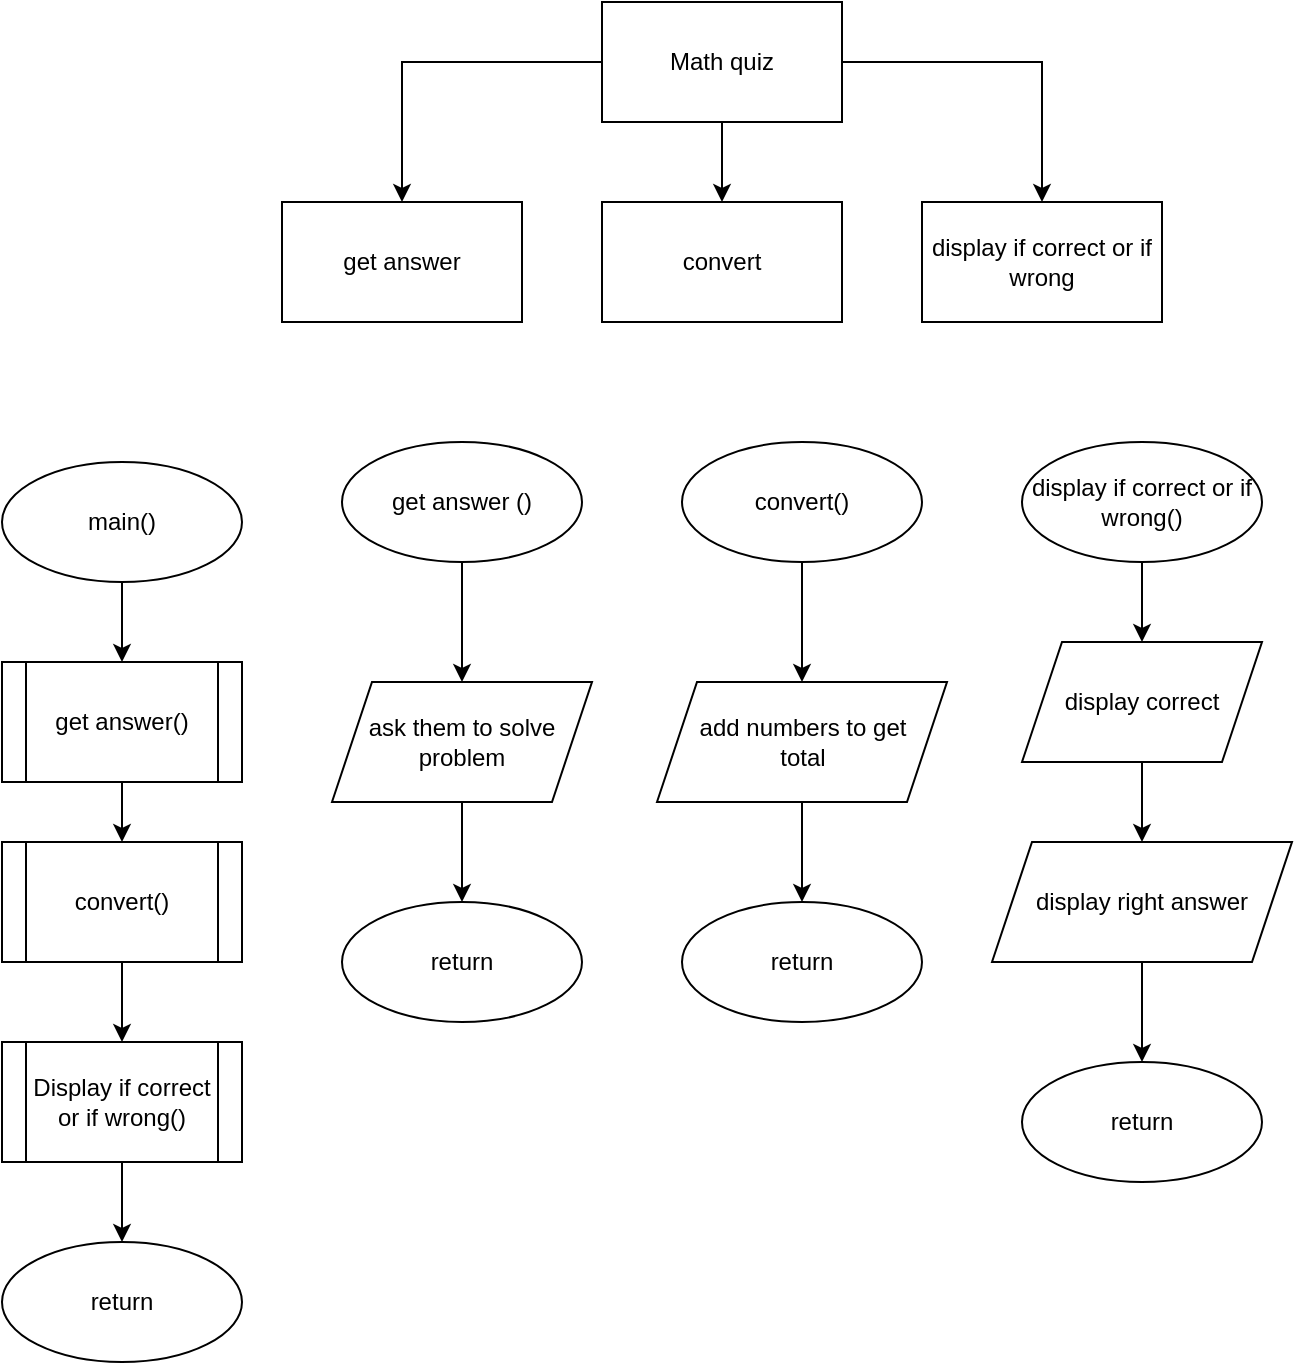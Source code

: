 <mxfile version="15.5.2" type="device"><diagram id="7MMuMZtT2O8BuFCQoTNz" name="Page-1"><mxGraphModel dx="2062" dy="1112" grid="1" gridSize="10" guides="1" tooltips="1" connect="1" arrows="1" fold="1" page="1" pageScale="1" pageWidth="850" pageHeight="1100" math="0" shadow="0"><root><mxCell id="0"/><mxCell id="1" parent="0"/><mxCell id="l43dm0TZYPf0ykbK-YY1-1" value="display if correct or if wrong" style="rounded=0;whiteSpace=wrap;html=1;" vertex="1" parent="1"><mxGeometry x="520" y="140" width="120" height="60" as="geometry"/></mxCell><mxCell id="l43dm0TZYPf0ykbK-YY1-2" value="convert" style="rounded=0;whiteSpace=wrap;html=1;" vertex="1" parent="1"><mxGeometry x="360" y="140" width="120" height="60" as="geometry"/></mxCell><mxCell id="l43dm0TZYPf0ykbK-YY1-3" value="get answer" style="rounded=0;whiteSpace=wrap;html=1;" vertex="1" parent="1"><mxGeometry x="200" y="140" width="120" height="60" as="geometry"/></mxCell><mxCell id="l43dm0TZYPf0ykbK-YY1-6" style="edgeStyle=orthogonalEdgeStyle;rounded=0;orthogonalLoop=1;jettySize=auto;html=1;exitX=0;exitY=0.5;exitDx=0;exitDy=0;entryX=0.5;entryY=0;entryDx=0;entryDy=0;" edge="1" parent="1" source="l43dm0TZYPf0ykbK-YY1-4" target="l43dm0TZYPf0ykbK-YY1-3"><mxGeometry relative="1" as="geometry"/></mxCell><mxCell id="l43dm0TZYPf0ykbK-YY1-7" value="" style="edgeStyle=orthogonalEdgeStyle;rounded=0;orthogonalLoop=1;jettySize=auto;html=1;" edge="1" parent="1" source="l43dm0TZYPf0ykbK-YY1-4" target="l43dm0TZYPf0ykbK-YY1-2"><mxGeometry relative="1" as="geometry"/></mxCell><mxCell id="l43dm0TZYPf0ykbK-YY1-8" style="edgeStyle=orthogonalEdgeStyle;rounded=0;orthogonalLoop=1;jettySize=auto;html=1;exitX=1;exitY=0.5;exitDx=0;exitDy=0;" edge="1" parent="1" source="l43dm0TZYPf0ykbK-YY1-4" target="l43dm0TZYPf0ykbK-YY1-1"><mxGeometry relative="1" as="geometry"/></mxCell><mxCell id="l43dm0TZYPf0ykbK-YY1-4" value="Math quiz" style="rounded=0;whiteSpace=wrap;html=1;" vertex="1" parent="1"><mxGeometry x="360" y="40" width="120" height="60" as="geometry"/></mxCell><mxCell id="l43dm0TZYPf0ykbK-YY1-14" value="" style="edgeStyle=orthogonalEdgeStyle;rounded=0;orthogonalLoop=1;jettySize=auto;html=1;" edge="1" parent="1" source="l43dm0TZYPf0ykbK-YY1-9" target="l43dm0TZYPf0ykbK-YY1-13"><mxGeometry relative="1" as="geometry"/></mxCell><mxCell id="l43dm0TZYPf0ykbK-YY1-9" value="main()" style="ellipse;whiteSpace=wrap;html=1;" vertex="1" parent="1"><mxGeometry x="60" y="270" width="120" height="60" as="geometry"/></mxCell><mxCell id="l43dm0TZYPf0ykbK-YY1-10" value="return" style="ellipse;whiteSpace=wrap;html=1;" vertex="1" parent="1"><mxGeometry x="60" y="660" width="120" height="60" as="geometry"/></mxCell><mxCell id="l43dm0TZYPf0ykbK-YY1-17" value="" style="edgeStyle=orthogonalEdgeStyle;rounded=0;orthogonalLoop=1;jettySize=auto;html=1;" edge="1" parent="1" source="l43dm0TZYPf0ykbK-YY1-11" target="l43dm0TZYPf0ykbK-YY1-10"><mxGeometry relative="1" as="geometry"/></mxCell><mxCell id="l43dm0TZYPf0ykbK-YY1-11" value="Display if correct or if wrong()" style="shape=process;whiteSpace=wrap;html=1;backgroundOutline=1;" vertex="1" parent="1"><mxGeometry x="60" y="560" width="120" height="60" as="geometry"/></mxCell><mxCell id="l43dm0TZYPf0ykbK-YY1-16" value="" style="edgeStyle=orthogonalEdgeStyle;rounded=0;orthogonalLoop=1;jettySize=auto;html=1;" edge="1" parent="1" source="l43dm0TZYPf0ykbK-YY1-12" target="l43dm0TZYPf0ykbK-YY1-11"><mxGeometry relative="1" as="geometry"/></mxCell><mxCell id="l43dm0TZYPf0ykbK-YY1-12" value="convert()" style="shape=process;whiteSpace=wrap;html=1;backgroundOutline=1;" vertex="1" parent="1"><mxGeometry x="60" y="460" width="120" height="60" as="geometry"/></mxCell><mxCell id="l43dm0TZYPf0ykbK-YY1-15" value="" style="edgeStyle=orthogonalEdgeStyle;rounded=0;orthogonalLoop=1;jettySize=auto;html=1;" edge="1" parent="1" source="l43dm0TZYPf0ykbK-YY1-13" target="l43dm0TZYPf0ykbK-YY1-12"><mxGeometry relative="1" as="geometry"/></mxCell><mxCell id="l43dm0TZYPf0ykbK-YY1-13" value="get answer()" style="shape=process;whiteSpace=wrap;html=1;backgroundOutline=1;" vertex="1" parent="1"><mxGeometry x="60" y="370" width="120" height="60" as="geometry"/></mxCell><mxCell id="l43dm0TZYPf0ykbK-YY1-19" value="return" style="ellipse;whiteSpace=wrap;html=1;" vertex="1" parent="1"><mxGeometry x="400" y="490" width="120" height="60" as="geometry"/></mxCell><mxCell id="l43dm0TZYPf0ykbK-YY1-20" value="return" style="ellipse;whiteSpace=wrap;html=1;" vertex="1" parent="1"><mxGeometry x="230" y="490" width="120" height="60" as="geometry"/></mxCell><mxCell id="l43dm0TZYPf0ykbK-YY1-28" value="" style="edgeStyle=orthogonalEdgeStyle;rounded=0;orthogonalLoop=1;jettySize=auto;html=1;" edge="1" parent="1" source="l43dm0TZYPf0ykbK-YY1-21" target="l43dm0TZYPf0ykbK-YY1-24"><mxGeometry relative="1" as="geometry"/></mxCell><mxCell id="l43dm0TZYPf0ykbK-YY1-21" value="display if correct or if wrong()" style="ellipse;whiteSpace=wrap;html=1;" vertex="1" parent="1"><mxGeometry x="570" y="260" width="120" height="60" as="geometry"/></mxCell><mxCell id="l43dm0TZYPf0ykbK-YY1-30" value="" style="edgeStyle=orthogonalEdgeStyle;rounded=0;orthogonalLoop=1;jettySize=auto;html=1;" edge="1" parent="1" source="l43dm0TZYPf0ykbK-YY1-22" target="l43dm0TZYPf0ykbK-YY1-25"><mxGeometry relative="1" as="geometry"/></mxCell><mxCell id="l43dm0TZYPf0ykbK-YY1-22" value="convert()" style="ellipse;whiteSpace=wrap;html=1;" vertex="1" parent="1"><mxGeometry x="400" y="260" width="120" height="60" as="geometry"/></mxCell><mxCell id="l43dm0TZYPf0ykbK-YY1-32" value="" style="edgeStyle=orthogonalEdgeStyle;rounded=0;orthogonalLoop=1;jettySize=auto;html=1;" edge="1" parent="1" source="l43dm0TZYPf0ykbK-YY1-23" target="l43dm0TZYPf0ykbK-YY1-26"><mxGeometry relative="1" as="geometry"/></mxCell><mxCell id="l43dm0TZYPf0ykbK-YY1-23" value="get answer ()" style="ellipse;whiteSpace=wrap;html=1;" vertex="1" parent="1"><mxGeometry x="230" y="260" width="120" height="60" as="geometry"/></mxCell><mxCell id="l43dm0TZYPf0ykbK-YY1-35" value="" style="edgeStyle=orthogonalEdgeStyle;rounded=0;orthogonalLoop=1;jettySize=auto;html=1;" edge="1" parent="1" source="l43dm0TZYPf0ykbK-YY1-24" target="l43dm0TZYPf0ykbK-YY1-34"><mxGeometry relative="1" as="geometry"/></mxCell><mxCell id="l43dm0TZYPf0ykbK-YY1-24" value="display correct" style="shape=parallelogram;perimeter=parallelogramPerimeter;whiteSpace=wrap;html=1;fixedSize=1;" vertex="1" parent="1"><mxGeometry x="570" y="360" width="120" height="60" as="geometry"/></mxCell><mxCell id="l43dm0TZYPf0ykbK-YY1-31" value="" style="edgeStyle=orthogonalEdgeStyle;rounded=0;orthogonalLoop=1;jettySize=auto;html=1;" edge="1" parent="1" source="l43dm0TZYPf0ykbK-YY1-25" target="l43dm0TZYPf0ykbK-YY1-19"><mxGeometry relative="1" as="geometry"/></mxCell><mxCell id="l43dm0TZYPf0ykbK-YY1-25" value="&lt;div&gt;add numbers to get &lt;br&gt;&lt;/div&gt;&lt;div&gt;total&lt;/div&gt;" style="shape=parallelogram;perimeter=parallelogramPerimeter;whiteSpace=wrap;html=1;fixedSize=1;" vertex="1" parent="1"><mxGeometry x="387.5" y="380" width="145" height="60" as="geometry"/></mxCell><mxCell id="l43dm0TZYPf0ykbK-YY1-33" value="" style="edgeStyle=orthogonalEdgeStyle;rounded=0;orthogonalLoop=1;jettySize=auto;html=1;" edge="1" parent="1" source="l43dm0TZYPf0ykbK-YY1-26" target="l43dm0TZYPf0ykbK-YY1-20"><mxGeometry relative="1" as="geometry"/></mxCell><mxCell id="l43dm0TZYPf0ykbK-YY1-26" value="&lt;div&gt;ask them to solve&lt;/div&gt;&lt;div&gt;problem&lt;br&gt;&lt;/div&gt;" style="shape=parallelogram;perimeter=parallelogramPerimeter;whiteSpace=wrap;html=1;fixedSize=1;" vertex="1" parent="1"><mxGeometry x="225" y="380" width="130" height="60" as="geometry"/></mxCell><mxCell id="l43dm0TZYPf0ykbK-YY1-38" value="" style="edgeStyle=orthogonalEdgeStyle;rounded=0;orthogonalLoop=1;jettySize=auto;html=1;" edge="1" parent="1" source="l43dm0TZYPf0ykbK-YY1-34" target="l43dm0TZYPf0ykbK-YY1-37"><mxGeometry relative="1" as="geometry"/></mxCell><mxCell id="l43dm0TZYPf0ykbK-YY1-34" value="display right answer" style="shape=parallelogram;perimeter=parallelogramPerimeter;whiteSpace=wrap;html=1;fixedSize=1;" vertex="1" parent="1"><mxGeometry x="555" y="460" width="150" height="60" as="geometry"/></mxCell><mxCell id="l43dm0TZYPf0ykbK-YY1-37" value="return" style="ellipse;whiteSpace=wrap;html=1;" vertex="1" parent="1"><mxGeometry x="570" y="570" width="120" height="60" as="geometry"/></mxCell></root></mxGraphModel></diagram></mxfile>